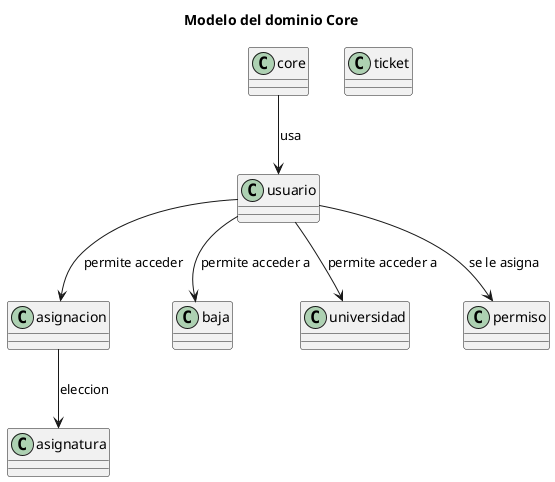 @startuml
'https://plantuml.com/sequence-diagram
title Modelo del dominio Core
 
core --> usuario : "usa"
usuario --> asignacion : "permite acceder "
usuario --> baja : "permite acceder a"
usuario --> universidad : "permite acceder a"
usuario --> permiso : "se le asigna"
asignacion --> asignatura : "eleccion"

class ticket

@enduml